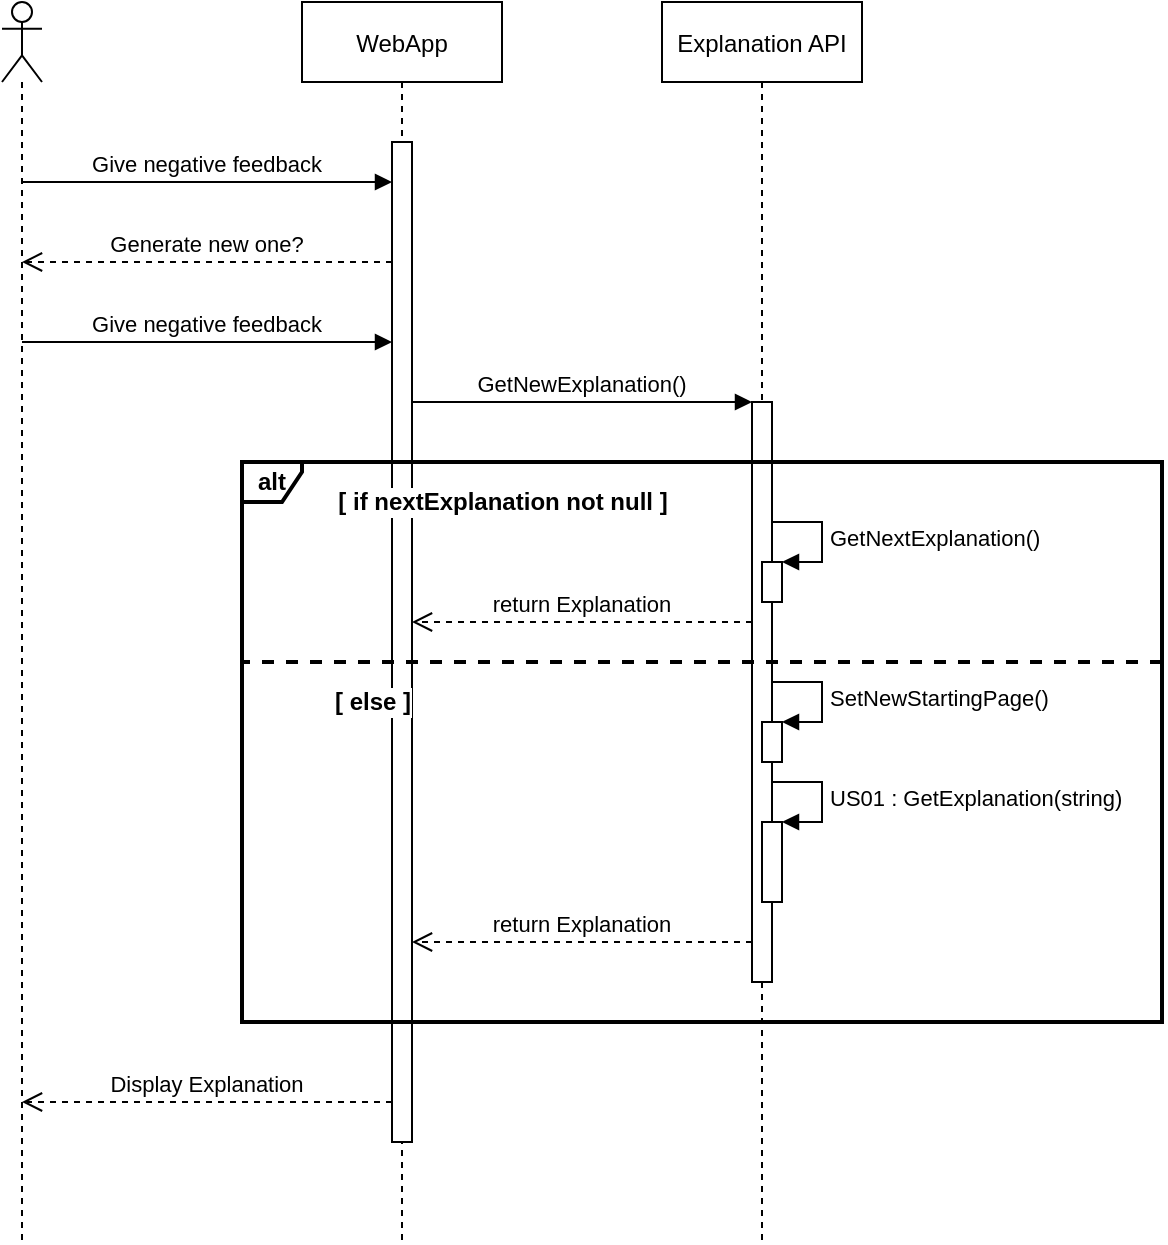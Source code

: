 <mxfile version="13.7.7" type="device"><diagram id="kgpKYQtTHZ0yAKxKKP6v" name="Page-1"><mxGraphModel dx="1422" dy="831" grid="1" gridSize="10" guides="1" tooltips="1" connect="1" arrows="1" fold="1" page="1" pageScale="1" pageWidth="1100" pageHeight="850" math="0" shadow="0"><root><mxCell id="0"/><mxCell id="1" parent="0"/><mxCell id="3nuBFxr9cyL0pnOWT2aG-1" value="WebApp" style="shape=umlLifeline;perimeter=lifelinePerimeter;container=1;collapsible=0;recursiveResize=0;rounded=0;shadow=0;strokeWidth=1;" parent="1" vertex="1"><mxGeometry x="170" y="80" width="100" height="620" as="geometry"/></mxCell><mxCell id="3nuBFxr9cyL0pnOWT2aG-2" value="" style="points=[];perimeter=orthogonalPerimeter;rounded=0;shadow=0;strokeWidth=1;" parent="3nuBFxr9cyL0pnOWT2aG-1" vertex="1"><mxGeometry x="45" y="70" width="10" height="500" as="geometry"/></mxCell><mxCell id="3nuBFxr9cyL0pnOWT2aG-5" value="Explanation API" style="shape=umlLifeline;perimeter=lifelinePerimeter;container=1;collapsible=0;recursiveResize=0;rounded=0;shadow=0;strokeWidth=1;" parent="1" vertex="1"><mxGeometry x="350" y="80" width="100" height="620" as="geometry"/></mxCell><mxCell id="3nuBFxr9cyL0pnOWT2aG-6" value="" style="points=[];perimeter=orthogonalPerimeter;rounded=0;shadow=0;strokeWidth=1;" parent="3nuBFxr9cyL0pnOWT2aG-5" vertex="1"><mxGeometry x="45" y="200" width="10" height="290" as="geometry"/></mxCell><mxCell id="p8yf5OMEc5uxuksPVZm--55" value="" style="html=1;points=[];perimeter=orthogonalPerimeter;" parent="3nuBFxr9cyL0pnOWT2aG-5" vertex="1"><mxGeometry x="50" y="360" width="10" height="20" as="geometry"/></mxCell><mxCell id="p8yf5OMEc5uxuksPVZm--56" value="SetNewStartingPage()" style="edgeStyle=orthogonalEdgeStyle;html=1;align=left;spacingLeft=2;endArrow=block;rounded=0;entryX=1;entryY=0;" parent="3nuBFxr9cyL0pnOWT2aG-5" target="p8yf5OMEc5uxuksPVZm--55" edge="1"><mxGeometry relative="1" as="geometry"><mxPoint x="55" y="340" as="sourcePoint"/><Array as="points"><mxPoint x="80" y="340"/></Array></mxGeometry></mxCell><mxCell id="3nuBFxr9cyL0pnOWT2aG-7" value="return Explanation" style="verticalAlign=bottom;endArrow=open;dashed=1;endSize=8;shadow=0;strokeWidth=1;" parent="1" source="3nuBFxr9cyL0pnOWT2aG-6" edge="1"><mxGeometry relative="1" as="geometry"><mxPoint x="225" y="390" as="targetPoint"/><Array as="points"><mxPoint x="350" y="390"/></Array></mxGeometry></mxCell><mxCell id="3nuBFxr9cyL0pnOWT2aG-8" value="GetNewExplanation()" style="verticalAlign=bottom;endArrow=block;entryX=0;entryY=0;shadow=0;strokeWidth=1;" parent="1" source="3nuBFxr9cyL0pnOWT2aG-2" target="3nuBFxr9cyL0pnOWT2aG-6" edge="1"><mxGeometry relative="1" as="geometry"><mxPoint x="225" y="320.0" as="sourcePoint"/></mxGeometry></mxCell><mxCell id="p8yf5OMEc5uxuksPVZm--1" value="" style="shape=umlLifeline;participant=umlActor;perimeter=lifelinePerimeter;whiteSpace=wrap;html=1;container=1;collapsible=0;recursiveResize=0;verticalAlign=top;spacingTop=36;outlineConnect=0;" parent="1" vertex="1"><mxGeometry x="20" y="80" width="20" height="620" as="geometry"/></mxCell><mxCell id="p8yf5OMEc5uxuksPVZm--46" value="Display Explanation" style="verticalAlign=bottom;endArrow=open;dashed=1;endSize=8;shadow=0;strokeWidth=1;" parent="1" source="3nuBFxr9cyL0pnOWT2aG-2" target="p8yf5OMEc5uxuksPVZm--1" edge="1"><mxGeometry relative="1" as="geometry"><mxPoint x="75" y="830" as="targetPoint"/><mxPoint x="140" y="830" as="sourcePoint"/><Array as="points"><mxPoint x="130" y="630"/></Array></mxGeometry></mxCell><mxCell id="p8yf5OMEc5uxuksPVZm--47" value="Give negative feedback" style="verticalAlign=bottom;endArrow=block;shadow=0;strokeWidth=1;" parent="1" source="p8yf5OMEc5uxuksPVZm--1" target="3nuBFxr9cyL0pnOWT2aG-2" edge="1"><mxGeometry relative="1" as="geometry"><mxPoint x="-20" y="180.0" as="sourcePoint"/><mxPoint x="140" y="180" as="targetPoint"/><Array as="points"><mxPoint x="120" y="170"/></Array></mxGeometry></mxCell><mxCell id="p8yf5OMEc5uxuksPVZm--50" value="Generate new one?" style="verticalAlign=bottom;endArrow=open;dashed=1;endSize=8;shadow=0;strokeWidth=1;" parent="1" source="3nuBFxr9cyL0pnOWT2aG-2" target="p8yf5OMEc5uxuksPVZm--1" edge="1"><mxGeometry relative="1" as="geometry"><mxPoint x="80" y="230" as="targetPoint"/><mxPoint x="180" y="220" as="sourcePoint"/><Array as="points"><mxPoint x="120" y="210"/></Array></mxGeometry></mxCell><mxCell id="p8yf5OMEc5uxuksPVZm--51" value="Give negative feedback" style="verticalAlign=bottom;endArrow=block;shadow=0;strokeWidth=1;" parent="1" source="p8yf5OMEc5uxuksPVZm--1" target="3nuBFxr9cyL0pnOWT2aG-2" edge="1"><mxGeometry relative="1" as="geometry"><mxPoint x="50" y="270" as="sourcePoint"/><mxPoint x="190" y="270" as="targetPoint"/><Array as="points"><mxPoint x="120" y="250"/></Array></mxGeometry></mxCell><mxCell id="p8yf5OMEc5uxuksPVZm--53" value="" style="html=1;points=[];perimeter=orthogonalPerimeter;" parent="1" vertex="1"><mxGeometry x="400" y="360" width="10" height="20" as="geometry"/></mxCell><mxCell id="p8yf5OMEc5uxuksPVZm--54" value="GetNextExplanation()" style="edgeStyle=orthogonalEdgeStyle;html=1;align=left;spacingLeft=2;endArrow=block;rounded=0;entryX=1;entryY=0;" parent="1" target="p8yf5OMEc5uxuksPVZm--53" edge="1"><mxGeometry relative="1" as="geometry"><mxPoint x="405" y="340" as="sourcePoint"/><Array as="points"><mxPoint x="430" y="340"/></Array></mxGeometry></mxCell><mxCell id="p8yf5OMEc5uxuksPVZm--58" value="" style="html=1;points=[];perimeter=orthogonalPerimeter;" parent="1" vertex="1"><mxGeometry x="400" y="490" width="10" height="40" as="geometry"/></mxCell><mxCell id="p8yf5OMEc5uxuksPVZm--59" value="US01 : GetExplanation(string)" style="edgeStyle=orthogonalEdgeStyle;html=1;align=left;spacingLeft=2;endArrow=block;rounded=0;entryX=1;entryY=0;" parent="1" target="p8yf5OMEc5uxuksPVZm--58" edge="1"><mxGeometry relative="1" as="geometry"><mxPoint x="405" y="470" as="sourcePoint"/><Array as="points"><mxPoint x="430" y="470"/></Array></mxGeometry></mxCell><mxCell id="p8yf5OMEc5uxuksPVZm--60" value="return Explanation" style="verticalAlign=bottom;endArrow=open;dashed=1;endSize=8;shadow=0;strokeWidth=1;" parent="1" edge="1" source="3nuBFxr9cyL0pnOWT2aG-6"><mxGeometry relative="1" as="geometry"><mxPoint x="225" y="550" as="targetPoint"/><mxPoint x="380" y="550" as="sourcePoint"/><Array as="points"><mxPoint x="355" y="550"/></Array></mxGeometry></mxCell><mxCell id="fEdrmK-c3hvO61XH2S2U-2" value="" style="verticalAlign=bottom;endArrow=none;dashed=1;endSize=8;shadow=0;strokeWidth=2;endFill=0;" edge="1" parent="1"><mxGeometry relative="1" as="geometry"><mxPoint x="140" y="410" as="targetPoint"/><mxPoint x="600" y="410" as="sourcePoint"/><Array as="points"><mxPoint x="198.5" y="410"/></Array></mxGeometry></mxCell><mxCell id="fEdrmK-c3hvO61XH2S2U-3" value="[ if nextExplanation not null ]" style="text;html=1;align=center;verticalAlign=middle;resizable=0;points=[];autosize=1;fontStyle=1;labelBackgroundColor=#ffffff;" vertex="1" parent="1"><mxGeometry x="180" y="320" width="180" height="20" as="geometry"/></mxCell><mxCell id="fEdrmK-c3hvO61XH2S2U-4" value="[ else ]" style="text;html=1;align=center;verticalAlign=middle;resizable=0;points=[];autosize=1;labelBackgroundColor=#ffffff;fontStyle=1" vertex="1" parent="1"><mxGeometry x="180" y="420" width="50" height="20" as="geometry"/></mxCell><mxCell id="fEdrmK-c3hvO61XH2S2U-1" value="alt" style="shape=umlFrame;whiteSpace=wrap;html=1;width=30;height=20;fontStyle=1;strokeWidth=2;" vertex="1" parent="1"><mxGeometry x="140" y="310" width="460" height="280" as="geometry"/></mxCell></root></mxGraphModel></diagram></mxfile>